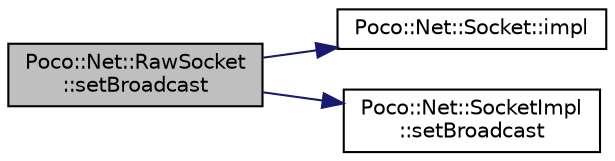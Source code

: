 digraph "Poco::Net::RawSocket::setBroadcast"
{
 // LATEX_PDF_SIZE
  edge [fontname="Helvetica",fontsize="10",labelfontname="Helvetica",labelfontsize="10"];
  node [fontname="Helvetica",fontsize="10",shape=record];
  rankdir="LR";
  Node1 [label="Poco::Net::RawSocket\l::setBroadcast",height=0.2,width=0.4,color="black", fillcolor="grey75", style="filled", fontcolor="black",tooltip=" "];
  Node1 -> Node2 [color="midnightblue",fontsize="10",style="solid",fontname="Helvetica"];
  Node2 [label="Poco::Net::Socket::impl",height=0.2,width=0.4,color="black", fillcolor="white", style="filled",URL="$classPoco_1_1Net_1_1Socket.html#aedb94763d83874e7294fcf9d056288ad",tooltip="Returns the IP address and port number of the peer socket."];
  Node1 -> Node3 [color="midnightblue",fontsize="10",style="solid",fontname="Helvetica"];
  Node3 [label="Poco::Net::SocketImpl\l::setBroadcast",height=0.2,width=0.4,color="black", fillcolor="white", style="filled",URL="$classPoco_1_1Net_1_1SocketImpl.html#a98e91e59b1d1385f4c85bce4bcc2aecb",tooltip="Returns the value of the SO_OOBINLINE socket option."];
}
